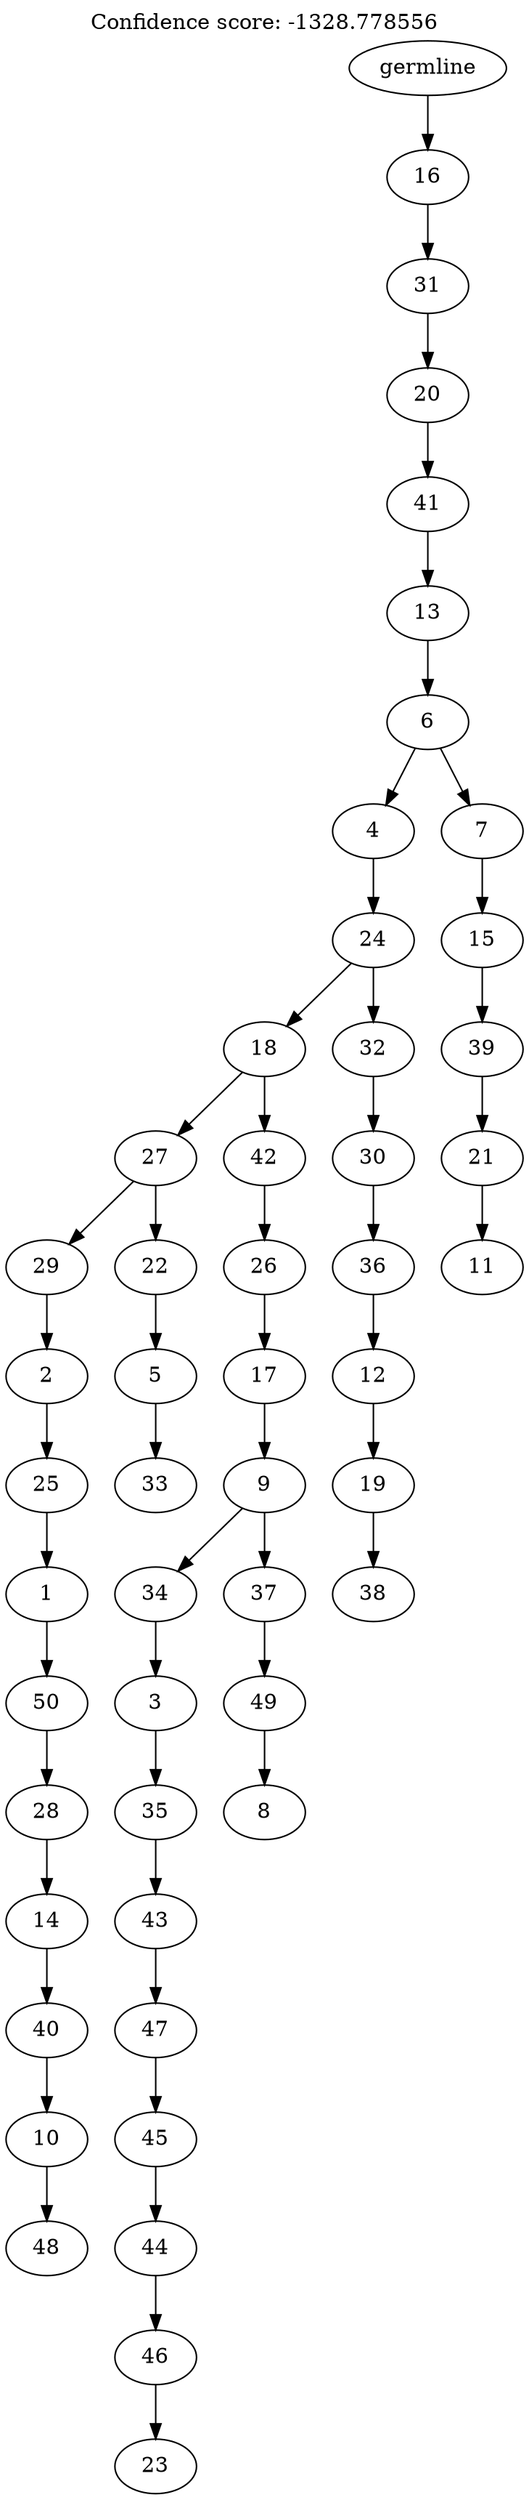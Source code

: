 digraph g {
	"49" -> "50";
	"50" [label="48"];
	"48" -> "49";
	"49" [label="10"];
	"47" -> "48";
	"48" [label="40"];
	"46" -> "47";
	"47" [label="14"];
	"45" -> "46";
	"46" [label="28"];
	"44" -> "45";
	"45" [label="50"];
	"43" -> "44";
	"44" [label="1"];
	"42" -> "43";
	"43" [label="25"];
	"41" -> "42";
	"42" [label="2"];
	"39" -> "40";
	"40" [label="33"];
	"38" -> "39";
	"39" [label="5"];
	"37" -> "38";
	"38" [label="22"];
	"37" -> "41";
	"41" [label="29"];
	"35" -> "36";
	"36" [label="23"];
	"34" -> "35";
	"35" [label="46"];
	"33" -> "34";
	"34" [label="44"];
	"32" -> "33";
	"33" [label="45"];
	"31" -> "32";
	"32" [label="47"];
	"30" -> "31";
	"31" [label="43"];
	"29" -> "30";
	"30" [label="35"];
	"28" -> "29";
	"29" [label="3"];
	"26" -> "27";
	"27" [label="8"];
	"25" -> "26";
	"26" [label="49"];
	"24" -> "25";
	"25" [label="37"];
	"24" -> "28";
	"28" [label="34"];
	"23" -> "24";
	"24" [label="9"];
	"22" -> "23";
	"23" [label="17"];
	"21" -> "22";
	"22" [label="26"];
	"20" -> "21";
	"21" [label="42"];
	"20" -> "37";
	"37" [label="27"];
	"18" -> "19";
	"19" [label="38"];
	"17" -> "18";
	"18" [label="19"];
	"16" -> "17";
	"17" [label="12"];
	"15" -> "16";
	"16" [label="36"];
	"14" -> "15";
	"15" [label="30"];
	"13" -> "14";
	"14" [label="32"];
	"13" -> "20";
	"20" [label="18"];
	"12" -> "13";
	"13" [label="24"];
	"10" -> "11";
	"11" [label="11"];
	"9" -> "10";
	"10" [label="21"];
	"8" -> "9";
	"9" [label="39"];
	"7" -> "8";
	"8" [label="15"];
	"6" -> "7";
	"7" [label="7"];
	"6" -> "12";
	"12" [label="4"];
	"5" -> "6";
	"6" [label="6"];
	"4" -> "5";
	"5" [label="13"];
	"3" -> "4";
	"4" [label="41"];
	"2" -> "3";
	"3" [label="20"];
	"1" -> "2";
	"2" [label="31"];
	"0" -> "1";
	"1" [label="16"];
	"0" [label="germline"];
	labelloc="t";
	label="Confidence score: -1328.778556";
}
